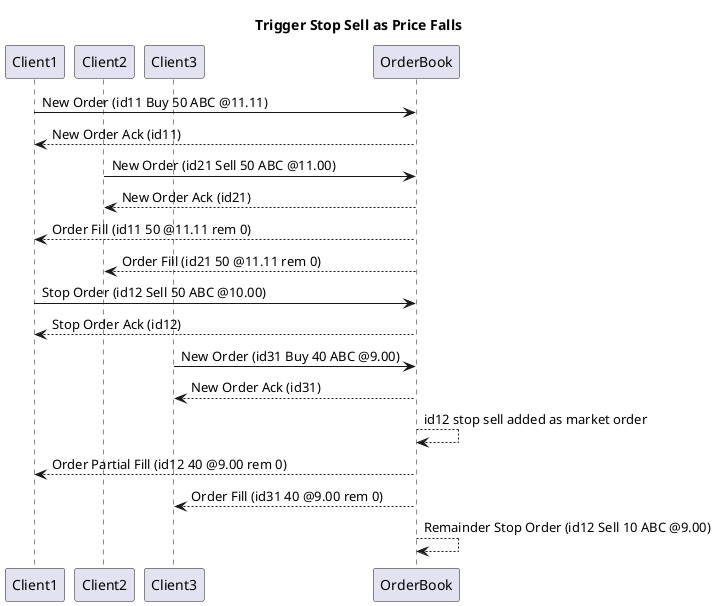 @startuml
title Trigger Stop Sell as Price Falls

participant Client1 order 10
participant Client2 order 20
participant Client3 order 21
participant OrderBook order 30

Client1 -> OrderBook: New Order (id11 Buy 50 ABC @11.11)
OrderBook --> Client1: New Order Ack (id11)

Client2 -> OrderBook: New Order (id21 Sell 50 ABC @11.00)
OrderBook --> Client2: New Order Ack (id21)

OrderBook --> Client1: Order Fill (id11 50 @11.11 rem 0)
OrderBook --> Client2: Order Fill (id21 50 @11.11 rem 0)

Client1 -> OrderBook: Stop Order (id12 Sell 50 ABC @10.00)
OrderBook --> Client1: Stop Order Ack (id12)

Client3 -> OrderBook: New Order (id31 Buy 40 ABC @9.00)
OrderBook --> Client3: New Order Ack (id31)

OrderBook --> OrderBook: id12 stop sell added as market order

OrderBook --> Client1: Order Partial Fill (id12 40 @9.00 rem 0)
OrderBook --> Client3: Order Fill (id31 40 @9.00 rem 0)

OrderBook --> OrderBook: Remainder Stop Order (id12 Sell 10 ABC @9.00)

@enduml